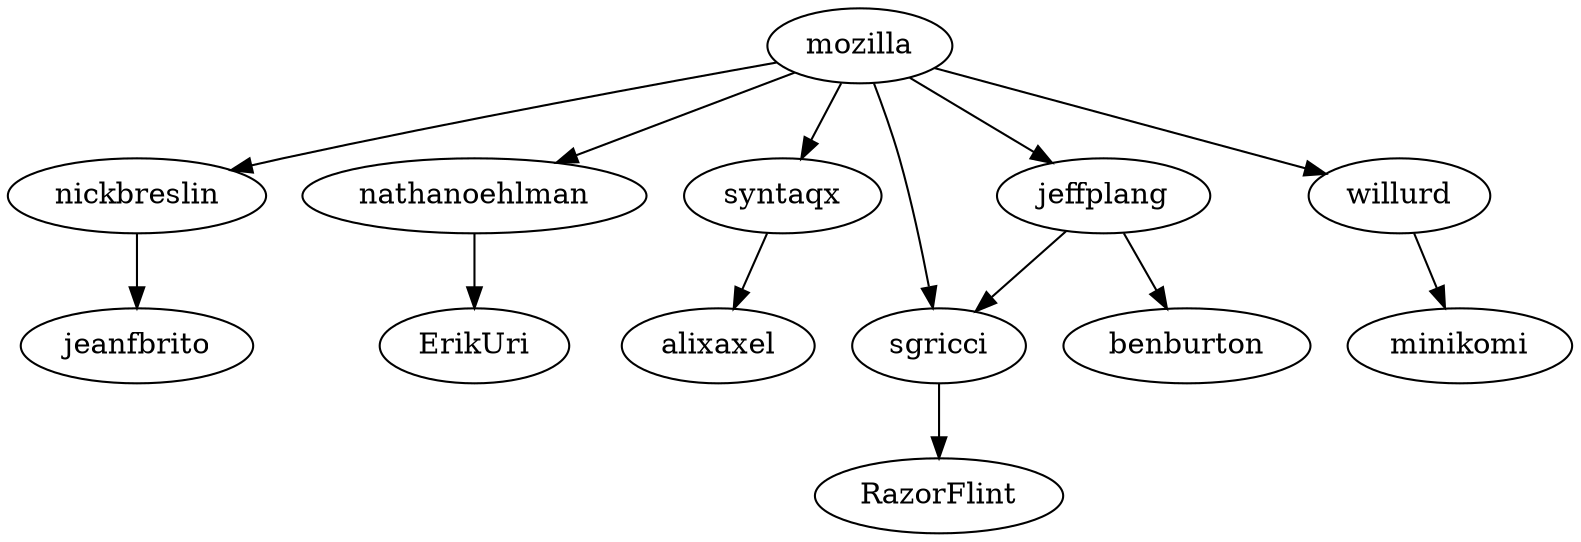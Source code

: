 digraph{
mozilla -> nickbreslin
mozilla -> nathanoehlman
mozilla -> syntaqx
mozilla -> jeffplang
mozilla -> sgricci
mozilla -> willurd
nickbreslin -> jeanfbrito
nathanoehlman -> ErikUri
syntaqx -> alixaxel
jeffplang -> benburton
jeffplang -> sgricci
sgricci -> RazorFlint
willurd -> minikomi
}

